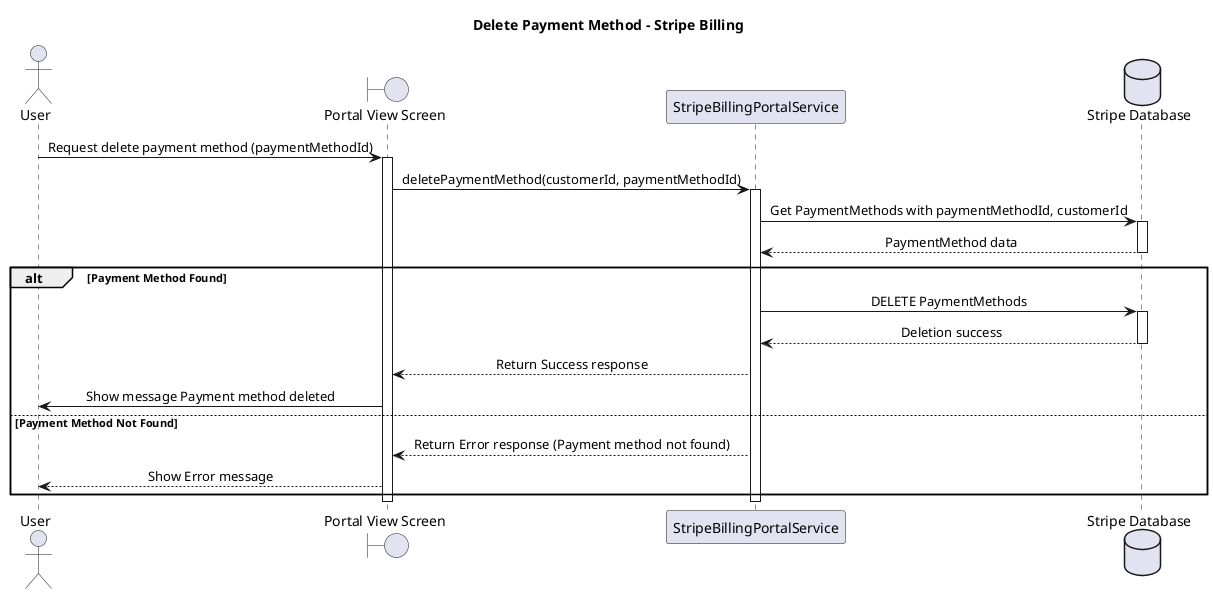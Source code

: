 @startuml DeletePaymentMethodSequence
skinparam sequenceMessageAlign center
Title Delete Payment Method - Stripe Billing

actor User as UserActor
boundary "Portal View Screen" as PortalViewScreen
participant "StripeBillingPortalService" as BillingService
database "Stripe Database" as StripeDB

UserActor -> PortalViewScreen: Request delete payment method (paymentMethodId)
activate PortalViewScreen

PortalViewScreen -> BillingService: deletePaymentMethod(customerId, paymentMethodId)
activate BillingService

BillingService -> StripeDB: Get PaymentMethods with paymentMethodId, customerId
activate StripeDB
StripeDB --> BillingService: PaymentMethod data
deactivate StripeDB

alt Payment Method Found
  BillingService -> StripeDB: DELETE PaymentMethods
  activate StripeDB
  StripeDB --> BillingService: Deletion success
  deactivate StripeDB

  BillingService --> PortalViewScreen: Return Success response
  PortalViewScreen -> UserActor:Show message Payment method deleted
else Payment Method Not Found
  BillingService --> PortalViewScreen: Return Error response (Payment method not found)
  PortalViewScreen --> UserActor: Show Error message
end

deactivate BillingService
deactivate PortalViewScreen
@enduml
